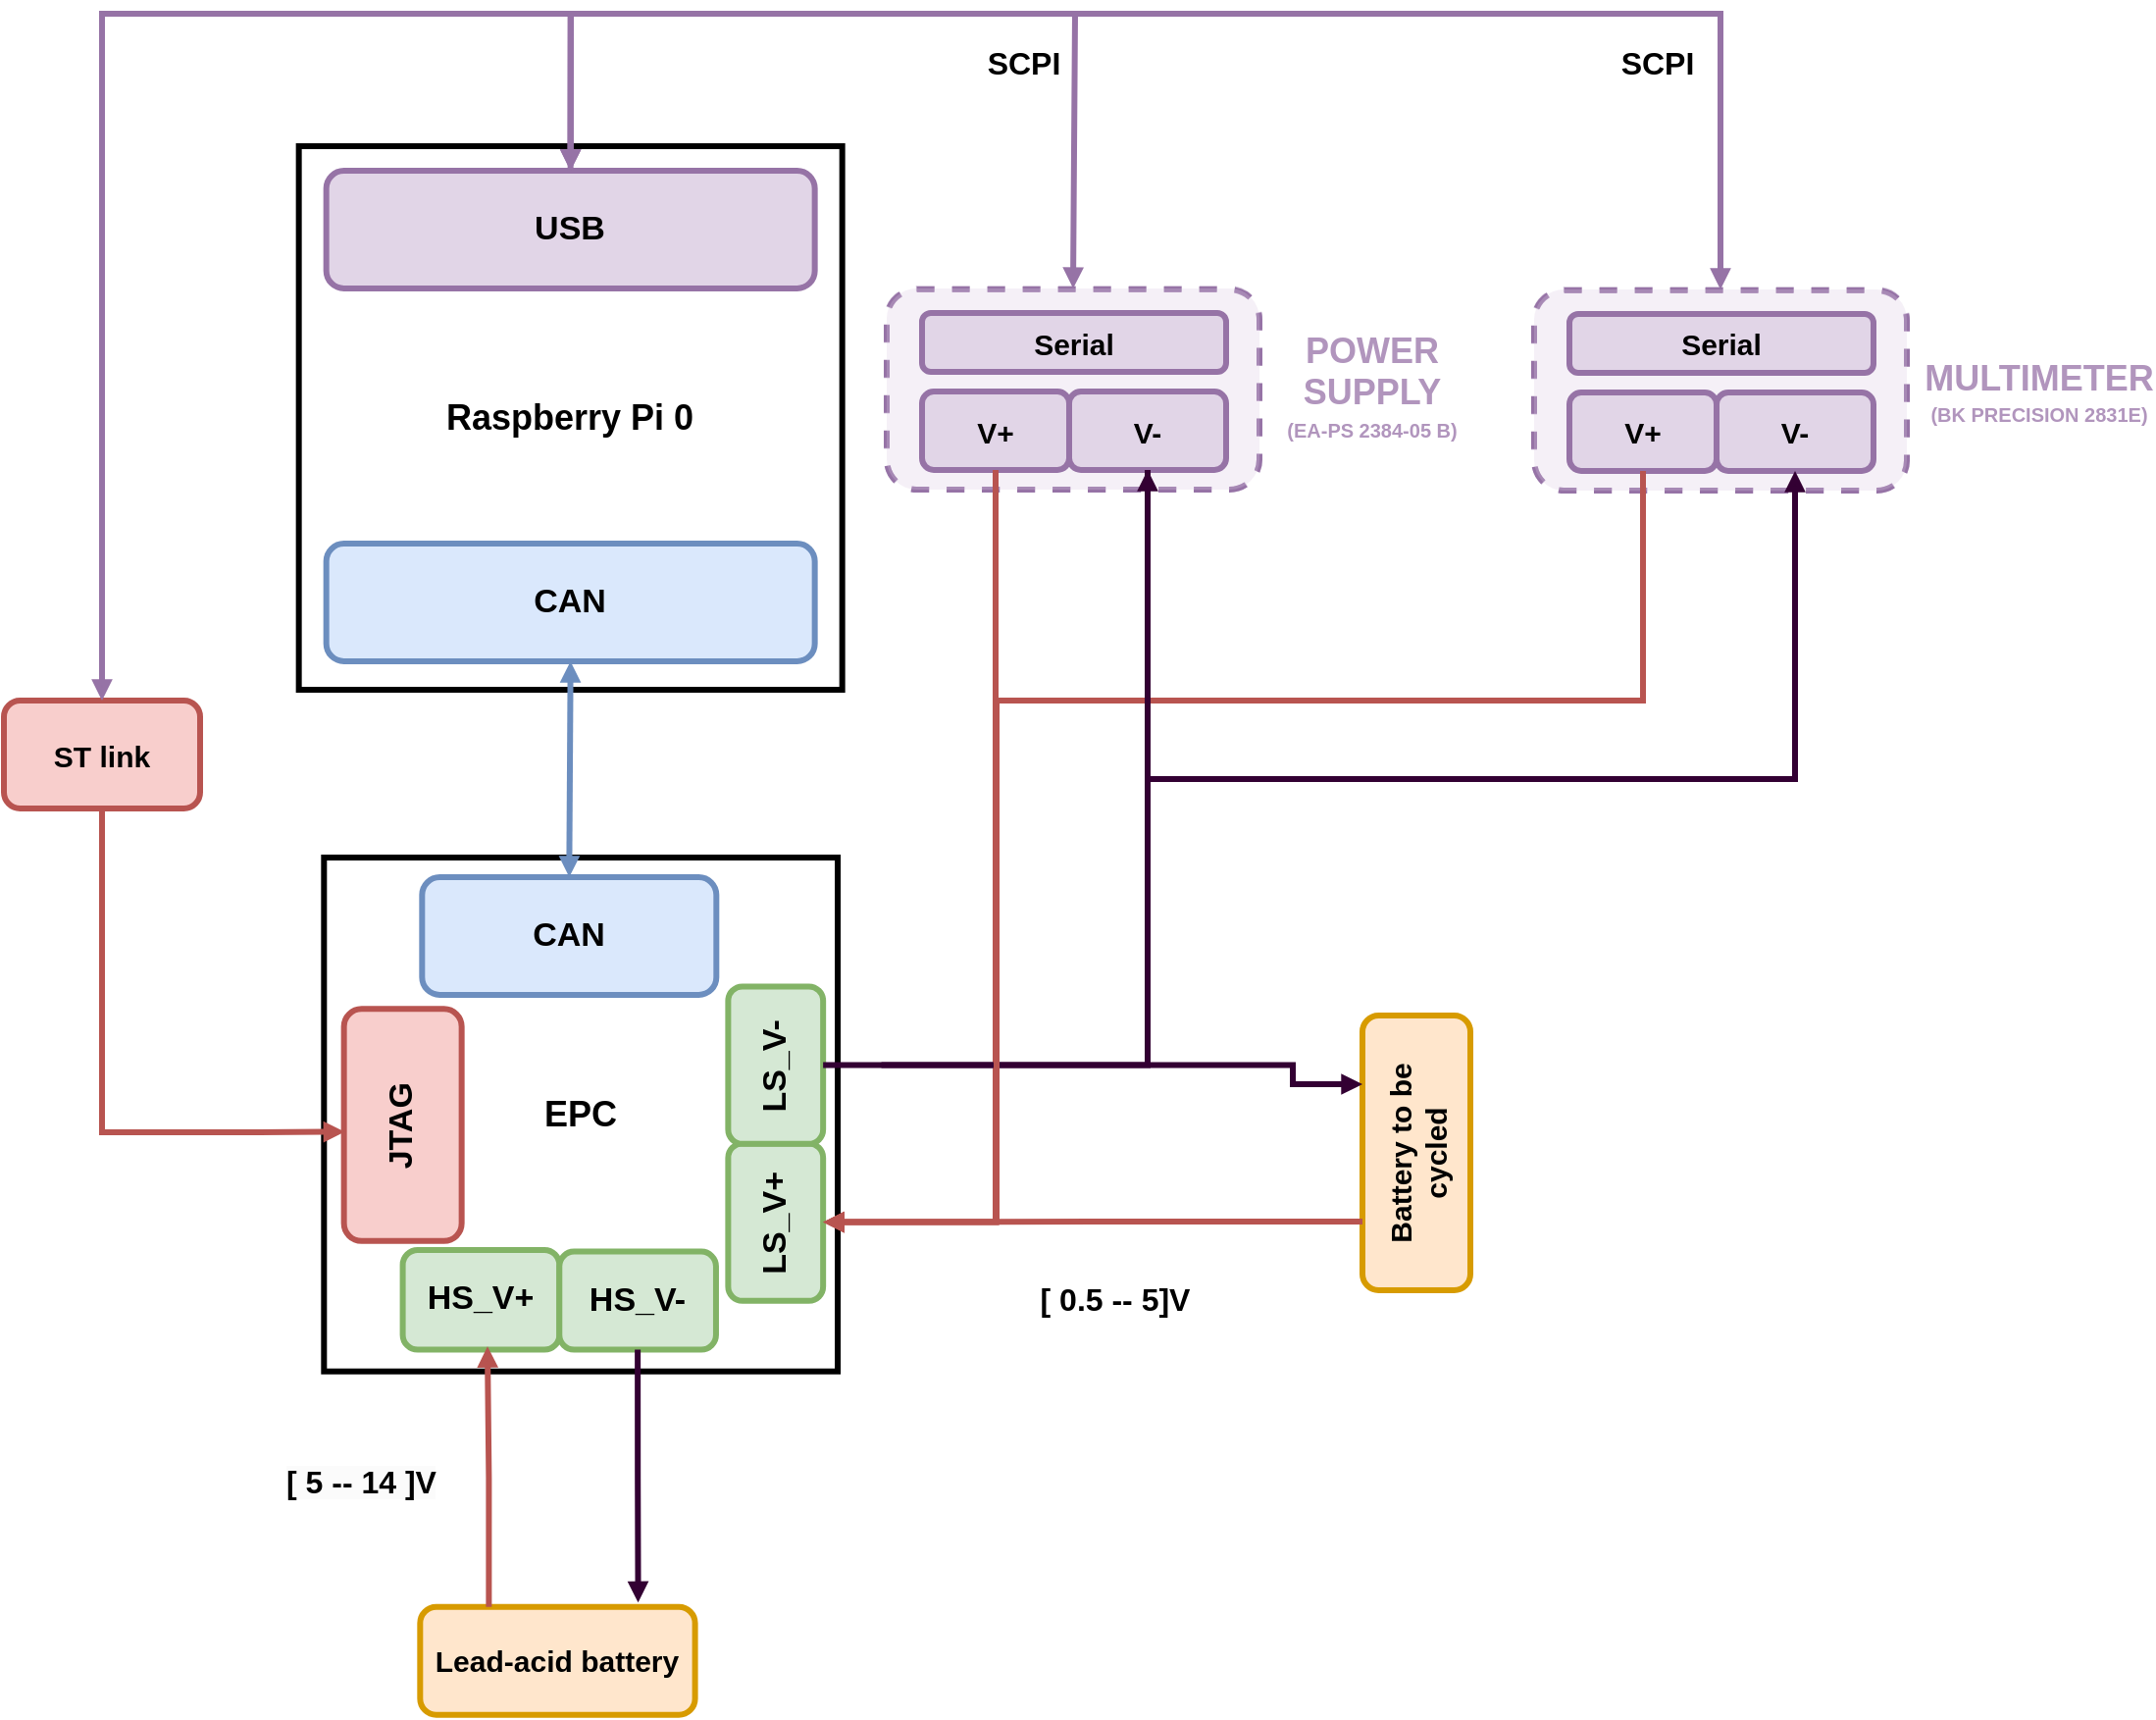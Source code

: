 <mxfile version="21.6.5" type="device">
  <diagram name="Página-1" id="mNZQhTuing3IUGzDXDOb">
    <mxGraphModel dx="1658" dy="820" grid="1" gridSize="10" guides="1" tooltips="1" connect="1" arrows="1" fold="1" page="1" pageScale="1" pageWidth="827" pageHeight="1169" math="0" shadow="0">
      <root>
        <mxCell id="0" />
        <mxCell id="1" parent="0" />
        <mxCell id="oTkKGgDJzFW5Q6fEU7TT-73" value="&lt;b&gt;&lt;font style=&quot;font-size: 18px;&quot;&gt;Raspberry Pi 0&lt;/font&gt;&lt;/b&gt;" style="whiteSpace=wrap;html=1;aspect=fixed;strokeWidth=3;" parent="1" vertex="1">
          <mxGeometry x="700.33" y="267.5" width="277" height="277" as="geometry" />
        </mxCell>
        <mxCell id="oTkKGgDJzFW5Q6fEU7TT-80" value="&lt;span style=&quot;font-size: 17px;&quot;&gt;&lt;b&gt;USB&lt;/b&gt;&lt;/span&gt;" style="rounded=1;whiteSpace=wrap;html=1;rotation=0;strokeWidth=3;fillColor=#e1d5e7;strokeColor=#9673a6;" parent="1" vertex="1">
          <mxGeometry x="714.33" y="280" width="249" height="60" as="geometry" />
        </mxCell>
        <mxCell id="oTkKGgDJzFW5Q6fEU7TT-83" value="&lt;span style=&quot;font-size: 15px;&quot;&gt;&lt;b&gt;Lead-acid battery&lt;br&gt;&lt;/b&gt;&lt;/span&gt;" style="rounded=1;whiteSpace=wrap;html=1;strokeWidth=3;rotation=0;fillColor=#ffe6cc;strokeColor=#d79b00;" parent="1" vertex="1">
          <mxGeometry x="762.16" y="1011.87" width="140.14" height="55" as="geometry" />
        </mxCell>
        <mxCell id="oTkKGgDJzFW5Q6fEU7TT-84" value="&lt;span style=&quot;font-size: 15px;&quot;&gt;&lt;b&gt;ST link&lt;br&gt;&lt;/b&gt;&lt;/span&gt;" style="rounded=1;whiteSpace=wrap;html=1;strokeWidth=3;rotation=0;fillColor=#f8cecc;strokeColor=#b85450;" parent="1" vertex="1">
          <mxGeometry x="550" y="550" width="100" height="55" as="geometry" />
        </mxCell>
        <mxCell id="oTkKGgDJzFW5Q6fEU7TT-133" value="&lt;b&gt;&lt;font style=&quot;font-size: 18px;&quot;&gt;EPC&lt;/font&gt;&lt;/b&gt;" style="whiteSpace=wrap;html=1;aspect=fixed;strokeWidth=3;" parent="1" vertex="1">
          <mxGeometry x="713.16" y="630" width="261.87" height="261.87" as="geometry" />
        </mxCell>
        <mxCell id="oTkKGgDJzFW5Q6fEU7TT-137" value="&lt;font size=&quot;1&quot; style=&quot;&quot;&gt;&lt;b style=&quot;font-size: 17px;&quot;&gt;JTAG&lt;/b&gt;&lt;/font&gt;" style="rounded=1;whiteSpace=wrap;html=1;rotation=-90;strokeWidth=3;fillColor=#f8cecc;strokeColor=#b85450;" parent="1" vertex="1">
          <mxGeometry x="694.21" y="736.28" width="118.23" height="60" as="geometry" />
        </mxCell>
        <mxCell id="oTkKGgDJzFW5Q6fEU7TT-146" value="&lt;b&gt;&lt;font style=&quot;font-size: 17px;&quot;&gt;CAN&lt;/font&gt;&lt;/b&gt;" style="rounded=1;whiteSpace=wrap;html=1;rotation=0;strokeWidth=3;fillColor=#dae8fc;strokeColor=#6c8ebf;" parent="1" vertex="1">
          <mxGeometry x="763.16" y="640" width="150" height="60" as="geometry" />
        </mxCell>
        <mxCell id="oTkKGgDJzFW5Q6fEU7TT-147" value="" style="endArrow=block;html=1;rounded=0;strokeWidth=3;entryX=0.5;entryY=1;entryDx=0;entryDy=0;startArrow=block;startFill=1;endFill=1;endSize=3;startSize=3;fillColor=#f8cecc;strokeColor=#6C8EBF;exitX=0.5;exitY=0;exitDx=0;exitDy=0;" parent="1" source="oTkKGgDJzFW5Q6fEU7TT-146" target="oTkKGgDJzFW5Q6fEU7TT-218" edge="1">
          <mxGeometry width="50" height="50" relative="1" as="geometry">
            <mxPoint x="859.43" y="690.13" as="sourcePoint" />
            <mxPoint x="845.91" y="640" as="targetPoint" />
          </mxGeometry>
        </mxCell>
        <mxCell id="oTkKGgDJzFW5Q6fEU7TT-148" style="edgeStyle=orthogonalEdgeStyle;rounded=0;orthogonalLoop=1;jettySize=auto;html=1;endSize=3;startSize=3;strokeWidth=3;fillColor=#d5e8d4;strokeColor=#9673A6;endArrow=block;endFill=1;exitX=0.5;exitY=0;exitDx=0;exitDy=0;" parent="1" source="oTkKGgDJzFW5Q6fEU7TT-80" target="oTkKGgDJzFW5Q6fEU7TT-84" edge="1">
          <mxGeometry relative="1" as="geometry">
            <mxPoint x="370" y="668.13" as="targetPoint" />
            <mxPoint x="370" y="608.13" as="sourcePoint" />
            <Array as="points">
              <mxPoint x="839" y="200" />
              <mxPoint x="600" y="200" />
            </Array>
          </mxGeometry>
        </mxCell>
        <mxCell id="oTkKGgDJzFW5Q6fEU7TT-149" style="edgeStyle=orthogonalEdgeStyle;rounded=0;orthogonalLoop=1;jettySize=auto;html=1;endSize=3;startSize=3;strokeWidth=3;fillColor=#d5e8d4;strokeColor=#B85450;endArrow=block;endFill=1;exitX=0.5;exitY=1;exitDx=0;exitDy=0;entryX=0.471;entryY=0.006;entryDx=0;entryDy=0;entryPerimeter=0;" parent="1" source="oTkKGgDJzFW5Q6fEU7TT-84" target="oTkKGgDJzFW5Q6fEU7TT-137" edge="1">
          <mxGeometry relative="1" as="geometry">
            <mxPoint x="680" y="770" as="targetPoint" />
            <mxPoint x="550" y="640" as="sourcePoint" />
            <Array as="points">
              <mxPoint x="600" y="770" />
              <mxPoint x="680" y="770" />
            </Array>
          </mxGeometry>
        </mxCell>
        <mxCell id="oTkKGgDJzFW5Q6fEU7TT-150" value="&lt;b&gt;&lt;font style=&quot;font-size: 17px;&quot;&gt;HS_V+&lt;/font&gt;&lt;/b&gt;" style="rounded=1;whiteSpace=wrap;html=1;rotation=0;strokeWidth=3;fillColor=#d5e8d4;strokeColor=#82b366;" parent="1" vertex="1">
          <mxGeometry x="753.3" y="830.0" width="79.84" height="50.81" as="geometry" />
        </mxCell>
        <mxCell id="oTkKGgDJzFW5Q6fEU7TT-154" value="&lt;b style=&quot;border-color: var(--border-color);&quot;&gt;&lt;font style=&quot;border-color: var(--border-color); font-size: 17px;&quot;&gt;HS_V-&lt;/font&gt;&lt;/b&gt;" style="rounded=1;whiteSpace=wrap;html=1;rotation=0;strokeWidth=3;fillColor=#d5e8d4;strokeColor=#82b366;" parent="1" vertex="1">
          <mxGeometry x="833.14" y="830.81" width="79.84" height="50" as="geometry" />
        </mxCell>
        <mxCell id="oTkKGgDJzFW5Q6fEU7TT-155" value="&lt;b&gt;&lt;font style=&quot;font-size: 17px;&quot;&gt;LS_V+&lt;/font&gt;&lt;/b&gt;" style="rounded=1;whiteSpace=wrap;html=1;rotation=-90;strokeWidth=3;fillColor=#d5e8d4;strokeColor=#82b366;" parent="1" vertex="1">
          <mxGeometry x="903.3" y="791.61" width="80.16" height="48.39" as="geometry" />
        </mxCell>
        <mxCell id="oTkKGgDJzFW5Q6fEU7TT-156" value="&lt;b&gt;&lt;font style=&quot;font-size: 17px;&quot;&gt;LS_V-&lt;/font&gt;&lt;/b&gt;" style="rounded=1;whiteSpace=wrap;html=1;rotation=-90;strokeWidth=3;fillColor=#d5e8d4;strokeColor=#82b366;" parent="1" vertex="1">
          <mxGeometry x="903.3" y="711.61" width="80.16" height="48.39" as="geometry" />
        </mxCell>
        <mxCell id="oTkKGgDJzFW5Q6fEU7TT-164" style="edgeStyle=orthogonalEdgeStyle;rounded=0;orthogonalLoop=1;jettySize=auto;html=1;endSize=3;startSize=3;strokeWidth=3;fillColor=#d5e8d4;strokeColor=#B85450;endArrow=block;endFill=1;exitX=0.25;exitY=0;exitDx=0;exitDy=0;entryX=0.541;entryY=0.967;entryDx=0;entryDy=0;entryPerimeter=0;" parent="1" source="oTkKGgDJzFW5Q6fEU7TT-83" target="oTkKGgDJzFW5Q6fEU7TT-150" edge="1">
          <mxGeometry relative="1" as="geometry">
            <mxPoint x="716.06" y="981.87" as="targetPoint" />
            <mxPoint x="803.56" y="991.87" as="sourcePoint" />
          </mxGeometry>
        </mxCell>
        <mxCell id="oTkKGgDJzFW5Q6fEU7TT-165" style="edgeStyle=orthogonalEdgeStyle;rounded=0;orthogonalLoop=1;jettySize=auto;html=1;endSize=3;startSize=3;strokeWidth=3;fillColor=#d5e8d4;strokeColor=#330033;endArrow=block;endFill=1;exitX=0.5;exitY=1;exitDx=0;exitDy=0;entryX=0.793;entryY=-0.04;entryDx=0;entryDy=0;entryPerimeter=0;" parent="1" source="oTkKGgDJzFW5Q6fEU7TT-154" target="oTkKGgDJzFW5Q6fEU7TT-83" edge="1">
          <mxGeometry relative="1" as="geometry">
            <mxPoint x="856.03" y="993.19" as="targetPoint" />
            <mxPoint x="814.06" y="1001.87" as="sourcePoint" />
          </mxGeometry>
        </mxCell>
        <mxCell id="oTkKGgDJzFW5Q6fEU7TT-166" value="&lt;span style=&quot;font-size: 15px;&quot;&gt;&lt;b&gt;Battery to be cycled&lt;br&gt;&lt;/b&gt;&lt;/span&gt;" style="rounded=1;whiteSpace=wrap;html=1;strokeWidth=3;rotation=-90;fillColor=#ffe6cc;strokeColor=#d79b00;" parent="1" vertex="1">
          <mxGeometry x="1200" y="753" width="140" height="55" as="geometry" />
        </mxCell>
        <mxCell id="oTkKGgDJzFW5Q6fEU7TT-167" style="edgeStyle=orthogonalEdgeStyle;rounded=0;orthogonalLoop=1;jettySize=auto;html=1;endSize=3;startSize=3;strokeWidth=3;fillColor=#d5e8d4;strokeColor=#B85450;endArrow=block;endFill=1;exitX=0.25;exitY=0;exitDx=0;exitDy=0;entryX=0.5;entryY=1;entryDx=0;entryDy=0;" parent="1" source="oTkKGgDJzFW5Q6fEU7TT-166" target="oTkKGgDJzFW5Q6fEU7TT-155" edge="1">
          <mxGeometry relative="1" as="geometry">
            <mxPoint x="1080.16" y="742" as="targetPoint" />
            <mxPoint x="1081.16" y="830" as="sourcePoint" />
          </mxGeometry>
        </mxCell>
        <mxCell id="oTkKGgDJzFW5Q6fEU7TT-168" style="edgeStyle=orthogonalEdgeStyle;rounded=0;orthogonalLoop=1;jettySize=auto;html=1;endSize=3;startSize=3;strokeWidth=3;fillColor=#d5e8d4;strokeColor=#330033;endArrow=block;endFill=1;exitX=0.5;exitY=1;exitDx=0;exitDy=0;entryX=0.75;entryY=0;entryDx=0;entryDy=0;" parent="1" target="oTkKGgDJzFW5Q6fEU7TT-166" edge="1">
          <mxGeometry relative="1" as="geometry">
            <mxPoint x="1160" y="771.87" as="targetPoint" />
            <mxPoint x="997.275" y="735.805" as="sourcePoint" />
            <Array as="points">
              <mxPoint x="1207" y="736" />
              <mxPoint x="1207" y="746" />
            </Array>
          </mxGeometry>
        </mxCell>
        <mxCell id="oTkKGgDJzFW5Q6fEU7TT-172" value="" style="endArrow=block;html=1;rounded=0;strokeWidth=3;entryX=0.5;entryY=0;entryDx=0;entryDy=0;startArrow=block;startFill=1;endFill=1;endSize=3;startSize=3;fillColor=#f8cecc;strokeColor=#9673A6;exitX=0.5;exitY=0;exitDx=0;exitDy=0;" parent="1" source="oTkKGgDJzFW5Q6fEU7TT-184" target="oTkKGgDJzFW5Q6fEU7TT-80" edge="1">
          <mxGeometry width="50" height="50" relative="1" as="geometry">
            <mxPoint x="1070" y="386" as="sourcePoint" />
            <mxPoint x="1054" y="238" as="targetPoint" />
            <Array as="points">
              <mxPoint x="1096" y="200" />
              <mxPoint x="839" y="200" />
            </Array>
          </mxGeometry>
        </mxCell>
        <mxCell id="oTkKGgDJzFW5Q6fEU7TT-173" value="" style="endArrow=block;html=1;rounded=0;strokeWidth=3;entryX=0.5;entryY=0;entryDx=0;entryDy=0;startArrow=block;startFill=1;endFill=1;endSize=3;startSize=3;fillColor=#f8cecc;strokeColor=#9673A6;exitX=0.5;exitY=0;exitDx=0;exitDy=0;" parent="1" source="oTkKGgDJzFW5Q6fEU7TT-193" target="oTkKGgDJzFW5Q6fEU7TT-80" edge="1">
          <mxGeometry width="50" height="50" relative="1" as="geometry">
            <mxPoint x="1214" y="386" as="sourcePoint" />
            <mxPoint x="849" y="290" as="targetPoint" />
            <Array as="points">
              <mxPoint x="1425" y="200" />
              <mxPoint x="839" y="200" />
            </Array>
          </mxGeometry>
        </mxCell>
        <mxCell id="oTkKGgDJzFW5Q6fEU7TT-183" value="" style="rounded=1;whiteSpace=wrap;html=1;strokeWidth=3;rotation=0;fillColor=none;strokeColor=#9673a6;dashed=1;" parent="1" vertex="1">
          <mxGeometry x="1000" y="340.5" width="190" height="102" as="geometry" />
        </mxCell>
        <mxCell id="oTkKGgDJzFW5Q6fEU7TT-184" value="" style="rounded=1;whiteSpace=wrap;html=1;strokeWidth=3;rotation=0;fillColor=#e1d5e7;strokeColor=#9673a6;dashed=1;opacity=35;" parent="1" vertex="1">
          <mxGeometry x="1000" y="340" width="190" height="102.5" as="geometry" />
        </mxCell>
        <mxCell id="oTkKGgDJzFW5Q6fEU7TT-185" value="&lt;font style=&quot;font-size: 15px;&quot;&gt;&lt;b&gt;V-&lt;br&gt;&lt;/b&gt;&lt;/font&gt;" style="rounded=1;whiteSpace=wrap;html=1;rotation=0;strokeWidth=3;fillColor=#e1d5e7;strokeColor=#9673a6;" parent="1" vertex="1">
          <mxGeometry x="1093" y="392.5" width="80" height="40" as="geometry" />
        </mxCell>
        <mxCell id="oTkKGgDJzFW5Q6fEU7TT-186" value="&lt;font style=&quot;font-size: 15px;&quot;&gt;&lt;b&gt;V+&lt;br&gt;&lt;/b&gt;&lt;/font&gt;" style="rounded=1;whiteSpace=wrap;html=1;rotation=0;strokeWidth=3;fillColor=#e1d5e7;strokeColor=#9673a6;" parent="1" vertex="1">
          <mxGeometry x="1018" y="392.5" width="75" height="40" as="geometry" />
        </mxCell>
        <mxCell id="oTkKGgDJzFW5Q6fEU7TT-187" value="&lt;font style=&quot;&quot; color=&quot;#b195bd&quot;&gt;&lt;b style=&quot;&quot;&gt;&lt;span style=&quot;font-size: 18px;&quot;&gt;POWER SUPPLY&lt;/span&gt;&lt;br&gt;&lt;font style=&quot;font-size: 10px;&quot;&gt;(EA-PS 2384-05 B)&lt;/font&gt;&lt;br&gt;&lt;/b&gt;&lt;/font&gt;" style="text;html=1;strokeColor=none;fillColor=none;align=center;verticalAlign=middle;whiteSpace=wrap;rounded=0;" parent="1" vertex="1">
          <mxGeometry x="1190" y="350" width="114.84" height="80" as="geometry" />
        </mxCell>
        <mxCell id="oTkKGgDJzFW5Q6fEU7TT-190" value="&lt;font style=&quot;font-size: 15px;&quot;&gt;&lt;b&gt;Serial&lt;br&gt;&lt;/b&gt;&lt;/font&gt;" style="rounded=1;whiteSpace=wrap;html=1;rotation=0;strokeWidth=3;fillColor=#e1d5e7;strokeColor=#9673a6;" parent="1" vertex="1">
          <mxGeometry x="1018" y="352.5" width="155" height="30" as="geometry" />
        </mxCell>
        <mxCell id="oTkKGgDJzFW5Q6fEU7TT-192" value="" style="rounded=1;whiteSpace=wrap;html=1;strokeWidth=3;rotation=0;fillColor=none;strokeColor=#9673a6;dashed=1;" parent="1" vertex="1">
          <mxGeometry x="1330" y="341" width="190" height="102" as="geometry" />
        </mxCell>
        <mxCell id="oTkKGgDJzFW5Q6fEU7TT-193" value="" style="rounded=1;whiteSpace=wrap;html=1;strokeWidth=3;rotation=0;fillColor=#e1d5e7;strokeColor=#9673a6;dashed=1;opacity=35;" parent="1" vertex="1">
          <mxGeometry x="1330" y="340.5" width="190" height="102.5" as="geometry" />
        </mxCell>
        <mxCell id="oTkKGgDJzFW5Q6fEU7TT-194" value="&lt;font style=&quot;font-size: 15px;&quot;&gt;&lt;b&gt;V-&lt;br&gt;&lt;/b&gt;&lt;/font&gt;" style="rounded=1;whiteSpace=wrap;html=1;rotation=0;strokeWidth=3;fillColor=#e1d5e7;strokeColor=#9673a6;" parent="1" vertex="1">
          <mxGeometry x="1423" y="393" width="80" height="40" as="geometry" />
        </mxCell>
        <mxCell id="oTkKGgDJzFW5Q6fEU7TT-195" value="&lt;font style=&quot;font-size: 15px;&quot;&gt;&lt;b&gt;V+&lt;br&gt;&lt;/b&gt;&lt;/font&gt;" style="rounded=1;whiteSpace=wrap;html=1;rotation=0;strokeWidth=3;fillColor=#e1d5e7;strokeColor=#9673a6;" parent="1" vertex="1">
          <mxGeometry x="1348" y="393" width="75" height="40" as="geometry" />
        </mxCell>
        <mxCell id="oTkKGgDJzFW5Q6fEU7TT-196" value="&lt;font style=&quot;&quot; color=&quot;#b195bd&quot;&gt;&lt;b style=&quot;&quot;&gt;&lt;span style=&quot;font-size: 18px;&quot;&gt;MULTIMETER&lt;/span&gt;&lt;br&gt;&lt;font style=&quot;font-size: 10px;&quot;&gt;(BK PRECISION 2831E)&lt;/font&gt;&lt;br&gt;&lt;/b&gt;&lt;/font&gt;" style="text;html=1;strokeColor=none;fillColor=none;align=center;verticalAlign=middle;whiteSpace=wrap;rounded=0;" parent="1" vertex="1">
          <mxGeometry x="1530" y="353" width="114.84" height="80" as="geometry" />
        </mxCell>
        <mxCell id="oTkKGgDJzFW5Q6fEU7TT-197" value="&lt;font style=&quot;font-size: 15px;&quot;&gt;&lt;b&gt;Serial&lt;br&gt;&lt;/b&gt;&lt;/font&gt;" style="rounded=1;whiteSpace=wrap;html=1;rotation=0;strokeWidth=3;fillColor=#e1d5e7;strokeColor=#9673a6;" parent="1" vertex="1">
          <mxGeometry x="1348" y="353" width="155" height="30" as="geometry" />
        </mxCell>
        <mxCell id="oTkKGgDJzFW5Q6fEU7TT-198" style="edgeStyle=orthogonalEdgeStyle;rounded=0;orthogonalLoop=1;jettySize=auto;html=1;endSize=3;startSize=3;strokeWidth=3;fillColor=#d5e8d4;strokeColor=#B85450;endArrow=block;endFill=1;exitX=0.5;exitY=1;exitDx=0;exitDy=0;entryX=0.5;entryY=1;entryDx=0;entryDy=0;" parent="1" source="oTkKGgDJzFW5Q6fEU7TT-186" target="oTkKGgDJzFW5Q6fEU7TT-155" edge="1">
          <mxGeometry relative="1" as="geometry">
            <mxPoint x="1055" y="854" as="targetPoint" />
            <mxPoint x="1060.5" y="436.5" as="sourcePoint" />
          </mxGeometry>
        </mxCell>
        <mxCell id="oTkKGgDJzFW5Q6fEU7TT-199" style="edgeStyle=orthogonalEdgeStyle;rounded=0;orthogonalLoop=1;jettySize=auto;html=1;endSize=3;startSize=3;strokeWidth=3;fillColor=#d5e8d4;strokeColor=#330033;endArrow=block;endFill=1;entryX=0.5;entryY=1;entryDx=0;entryDy=0;exitX=0.5;exitY=1;exitDx=0;exitDy=0;" parent="1" source="oTkKGgDJzFW5Q6fEU7TT-156" target="oTkKGgDJzFW5Q6fEU7TT-185" edge="1">
          <mxGeometry relative="1" as="geometry">
            <mxPoint x="1150" y="660" as="targetPoint" />
            <mxPoint x="1131" y="780" as="sourcePoint" />
          </mxGeometry>
        </mxCell>
        <mxCell id="oTkKGgDJzFW5Q6fEU7TT-200" style="edgeStyle=orthogonalEdgeStyle;rounded=0;orthogonalLoop=1;jettySize=auto;html=1;endSize=3;startSize=3;strokeWidth=3;fillColor=#d5e8d4;strokeColor=#B85450;endArrow=block;endFill=1;exitX=0.5;exitY=1;exitDx=0;exitDy=0;entryX=0.5;entryY=1;entryDx=0;entryDy=0;" parent="1" source="oTkKGgDJzFW5Q6fEU7TT-195" target="oTkKGgDJzFW5Q6fEU7TT-155" edge="1">
          <mxGeometry relative="1" as="geometry">
            <mxPoint x="990.275" y="853.935" as="targetPoint" />
            <mxPoint x="1341.5" y="433" as="sourcePoint" />
            <Array as="points">
              <mxPoint x="1386" y="550" />
              <mxPoint x="1056" y="550" />
              <mxPoint x="1056" y="816" />
            </Array>
          </mxGeometry>
        </mxCell>
        <mxCell id="oTkKGgDJzFW5Q6fEU7TT-202" style="edgeStyle=orthogonalEdgeStyle;rounded=0;orthogonalLoop=1;jettySize=auto;html=1;endSize=3;startSize=3;strokeWidth=3;fillColor=#d5e8d4;strokeColor=#330033;endArrow=block;endFill=1;exitX=0.5;exitY=1;exitDx=0;exitDy=0;entryX=0.5;entryY=1;entryDx=0;entryDy=0;" parent="1" source="oTkKGgDJzFW5Q6fEU7TT-185" target="oTkKGgDJzFW5Q6fEU7TT-194" edge="1">
          <mxGeometry relative="1" as="geometry">
            <mxPoint x="1480" y="490" as="targetPoint" />
            <mxPoint x="1126" y="432.5" as="sourcePoint" />
            <Array as="points">
              <mxPoint x="1133" y="590" />
              <mxPoint x="1463" y="590" />
            </Array>
          </mxGeometry>
        </mxCell>
        <mxCell id="oTkKGgDJzFW5Q6fEU7TT-203" value="&lt;b&gt;&lt;font style=&quot;font-size: 16px;&quot;&gt;SCPI&lt;/font&gt;&lt;/b&gt;" style="text;html=1;strokeColor=none;fillColor=none;align=center;verticalAlign=middle;whiteSpace=wrap;rounded=0;" parent="1" vertex="1">
          <mxGeometry x="1040" y="210" width="60" height="30" as="geometry" />
        </mxCell>
        <mxCell id="oTkKGgDJzFW5Q6fEU7TT-204" value="&lt;b&gt;&lt;font style=&quot;font-size: 16px;&quot;&gt;SCPI&lt;/font&gt;&lt;/b&gt;" style="text;html=1;strokeColor=none;fillColor=none;align=center;verticalAlign=middle;whiteSpace=wrap;rounded=0;" parent="1" vertex="1">
          <mxGeometry x="1363" y="210" width="60" height="30" as="geometry" />
        </mxCell>
        <mxCell id="oTkKGgDJzFW5Q6fEU7TT-211" value="&lt;font style=&quot;font-size: 16px;&quot;&gt;&lt;b&gt;[ 0.5 -- 5]V&lt;/b&gt;&lt;/font&gt;" style="text;html=1;strokeColor=none;fillColor=none;align=center;verticalAlign=middle;whiteSpace=wrap;rounded=0;" parent="1" vertex="1">
          <mxGeometry x="1070" y="840.0" width="93" height="30" as="geometry" />
        </mxCell>
        <mxCell id="oTkKGgDJzFW5Q6fEU7TT-215" value="&lt;b style=&quot;border-color: var(--border-color); color: rgb(0, 0, 0); font-family: Helvetica; font-size: 16px; font-style: normal; font-variant-ligatures: normal; font-variant-caps: normal; letter-spacing: normal; orphans: 2; text-align: center; text-indent: 0px; text-transform: none; widows: 2; word-spacing: 0px; -webkit-text-stroke-width: 0px; background-color: rgb(251, 251, 251); text-decoration-thickness: initial; text-decoration-style: initial; text-decoration-color: initial;&quot;&gt;[ 5 -- 14 ]V&lt;/b&gt;" style="text;whiteSpace=wrap;html=1;" parent="1" vertex="1">
          <mxGeometry x="692.44" y="931.87" width="120" height="40" as="geometry" />
        </mxCell>
        <mxCell id="oTkKGgDJzFW5Q6fEU7TT-218" value="&lt;span style=&quot;font-size: 17px;&quot;&gt;&lt;b&gt;CAN&lt;/b&gt;&lt;/span&gt;" style="rounded=1;whiteSpace=wrap;html=1;rotation=0;strokeWidth=3;fillColor=#DAE8FC;strokeColor=#6C8EBF;" parent="1" vertex="1">
          <mxGeometry x="714.33" y="470" width="249" height="60" as="geometry" />
        </mxCell>
      </root>
    </mxGraphModel>
  </diagram>
</mxfile>
